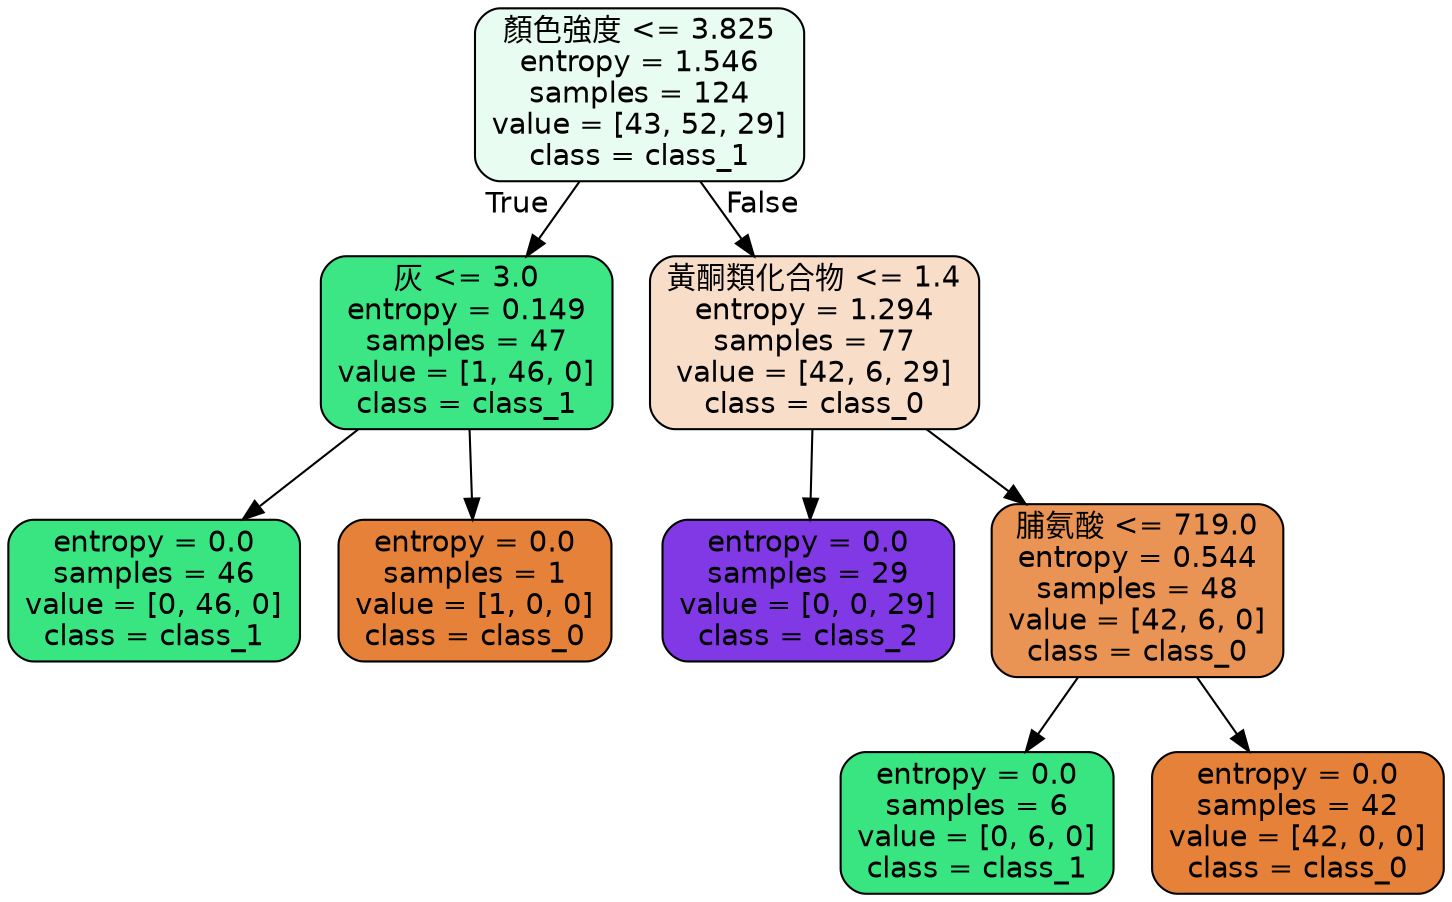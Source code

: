 digraph Tree {
node [shape=box, style="filled, rounded", color="black", fontname=helvetica] ;
edge [fontname=helvetica] ;
0 [label="顏色強度 <= 3.825\nentropy = 1.546\nsamples = 124\nvalue = [43, 52, 29]\nclass = class_1", fillcolor="#e9fcf1"] ;
1 [label="灰 <= 3.0\nentropy = 0.149\nsamples = 47\nvalue = [1, 46, 0]\nclass = class_1", fillcolor="#3de684"] ;
0 -> 1 [labeldistance=2.5, labelangle=45, headlabel="True"] ;
2 [label="entropy = 0.0\nsamples = 46\nvalue = [0, 46, 0]\nclass = class_1", fillcolor="#39e581"] ;
1 -> 2 ;
3 [label="entropy = 0.0\nsamples = 1\nvalue = [1, 0, 0]\nclass = class_0", fillcolor="#e58139"] ;
1 -> 3 ;
4 [label="黃酮類化合物 <= 1.4\nentropy = 1.294\nsamples = 77\nvalue = [42, 6, 29]\nclass = class_0", fillcolor="#f8ddc9"] ;
0 -> 4 [labeldistance=2.5, labelangle=-45, headlabel="False"] ;
5 [label="entropy = 0.0\nsamples = 29\nvalue = [0, 0, 29]\nclass = class_2", fillcolor="#8139e5"] ;
4 -> 5 ;
6 [label="脯氨酸 <= 719.0\nentropy = 0.544\nsamples = 48\nvalue = [42, 6, 0]\nclass = class_0", fillcolor="#e99355"] ;
4 -> 6 ;
7 [label="entropy = 0.0\nsamples = 6\nvalue = [0, 6, 0]\nclass = class_1", fillcolor="#39e581"] ;
6 -> 7 ;
8 [label="entropy = 0.0\nsamples = 42\nvalue = [42, 0, 0]\nclass = class_0", fillcolor="#e58139"] ;
6 -> 8 ;
}
